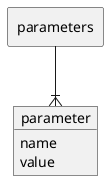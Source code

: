 @startuml
allowmixing
skinparam linetype ortho

rectangle "parameters" as p1
object "parameter" as e
e : name
e : value
p1 --|{ e
@enduml